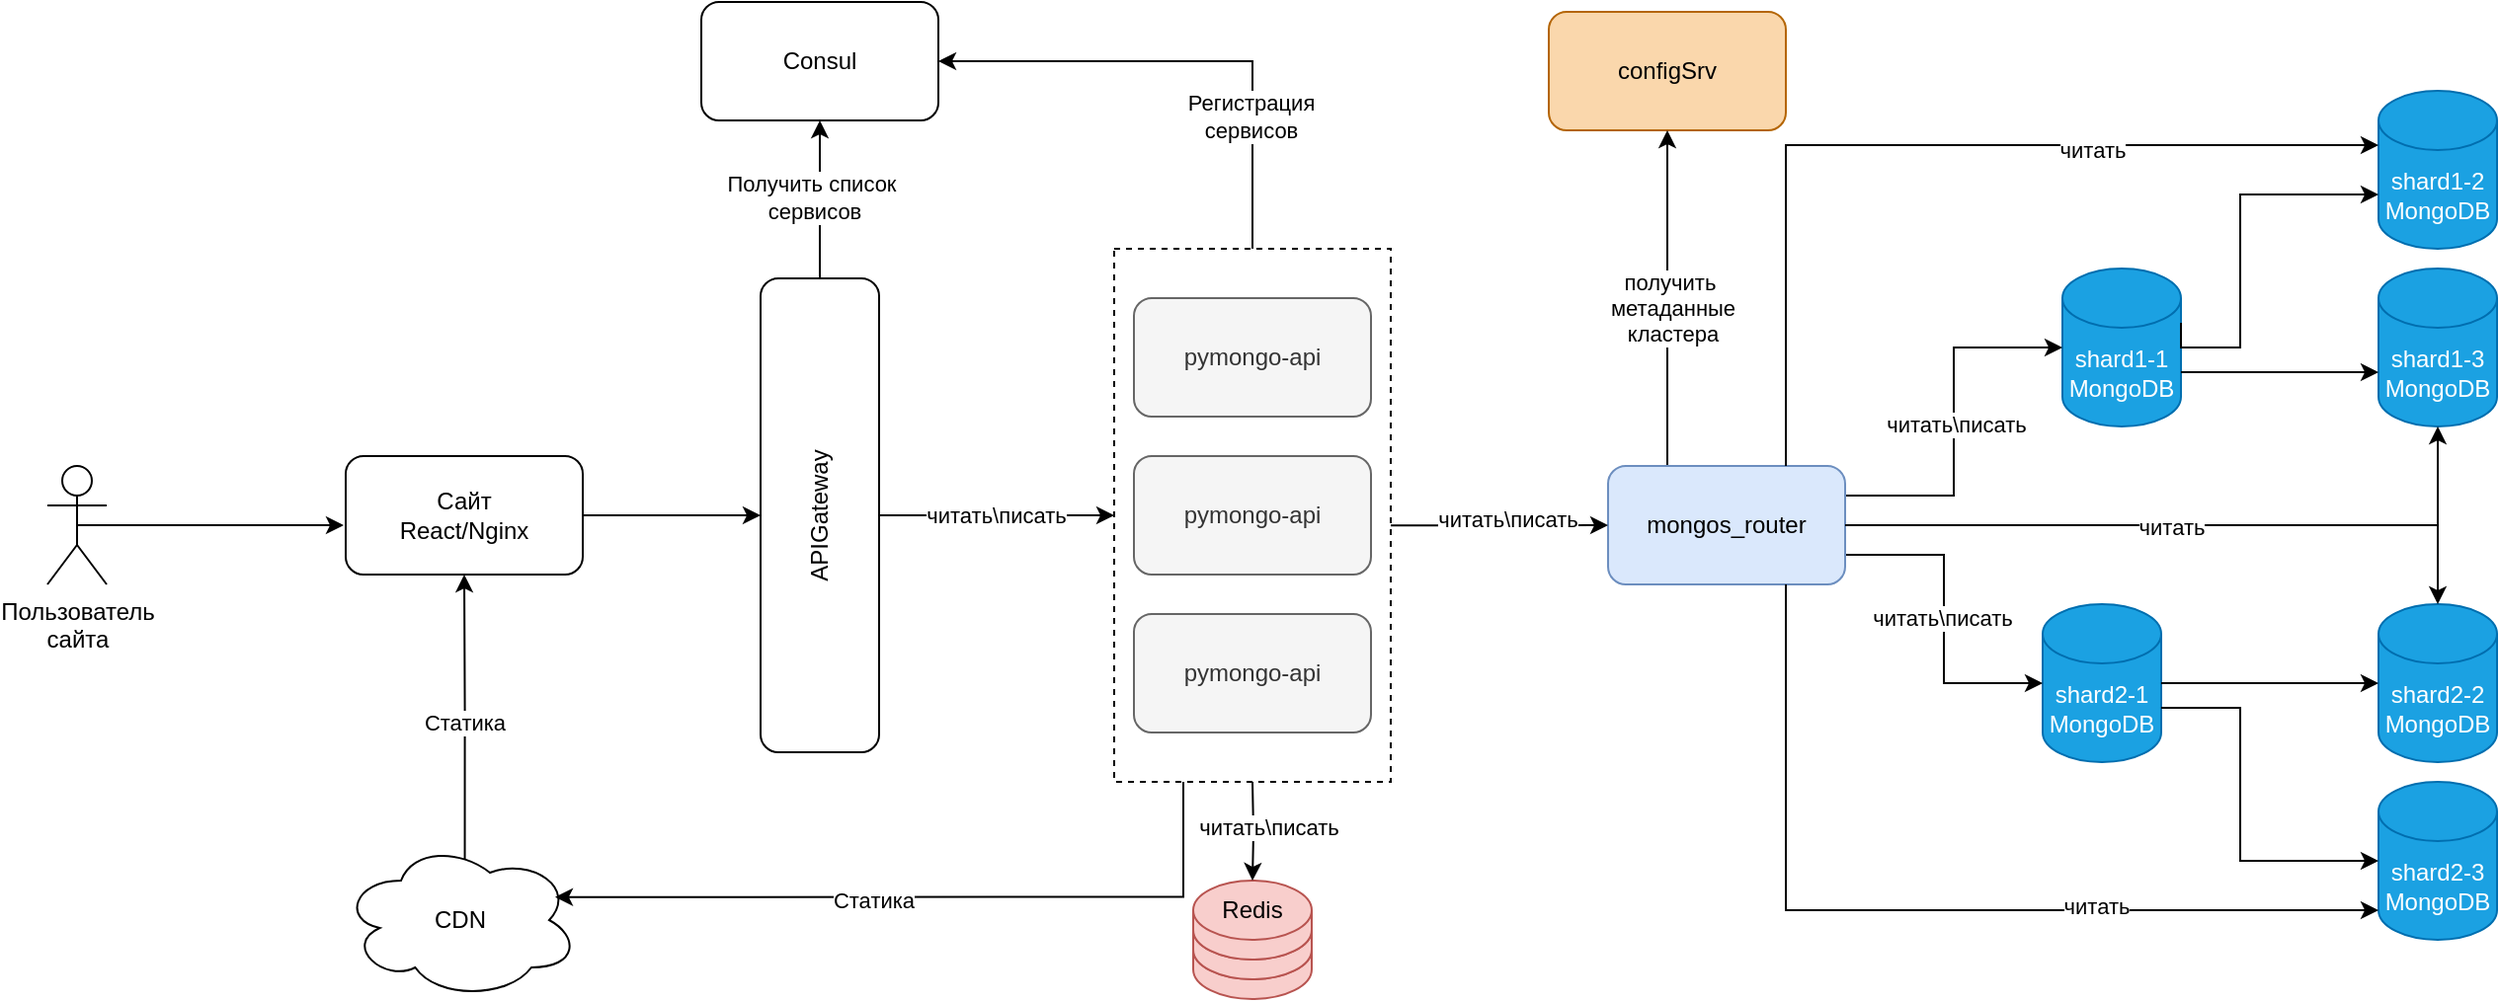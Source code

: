 <mxfile version="24.8.0">
  <diagram id="52L_rZvxFlOp59rLK77j" name="s2">
    <mxGraphModel grid="1" page="1" gridSize="10" guides="1" tooltips="1" connect="1" arrows="1" fold="1" pageScale="1" pageWidth="827" pageHeight="1169" math="0" shadow="0">
      <root>
        <mxCell id="0" />
        <mxCell id="1" parent="0" />
        <mxCell id="Jb3_HUNAVGbtiwqI6eHV-1" value="" style="shape=cylinder3;whiteSpace=wrap;html=1;boundedLbl=1;backgroundOutline=1;size=15;fillColor=#f8cecc;strokeColor=#b85450;" vertex="1" parent="1">
          <mxGeometry x="70" y="800" width="60" height="40" as="geometry" />
        </mxCell>
        <mxCell id="Jb3_HUNAVGbtiwqI6eHV-2" value="" style="shape=cylinder3;whiteSpace=wrap;html=1;boundedLbl=1;backgroundOutline=1;size=15;fillColor=#f8cecc;strokeColor=#b85450;" vertex="1" parent="1">
          <mxGeometry x="70" y="790" width="60" height="40" as="geometry" />
        </mxCell>
        <mxCell id="Jb3_HUNAVGbtiwqI6eHV-3" value="" style="shape=cylinder3;whiteSpace=wrap;html=1;boundedLbl=1;backgroundOutline=1;size=15;fillColor=#f8cecc;strokeColor=#b85450;" vertex="1" parent="1">
          <mxGeometry x="70" y="780" width="60" height="40" as="geometry" />
        </mxCell>
        <mxCell id="Jb3_HUNAVGbtiwqI6eHV-4" value="Redis" style="text;html=1;align=center;verticalAlign=middle;whiteSpace=wrap;rounded=0;fillColor=none;strokeColor=none;" vertex="1" parent="1">
          <mxGeometry x="75" y="785" width="50" height="20" as="geometry" />
        </mxCell>
        <mxCell id="Jb3_HUNAVGbtiwqI6eHV-5" value="&lt;div&gt;shard1-1&lt;div&gt;MongoDB&lt;/div&gt;&lt;/div&gt;" style="shape=cylinder3;whiteSpace=wrap;html=1;boundedLbl=1;backgroundOutline=1;size=15;fillColor=#1ba1e2;fontColor=#ffffff;strokeColor=#006EAF;" vertex="1" parent="1">
          <mxGeometry x="510" y="470" width="60" height="80" as="geometry" />
        </mxCell>
        <mxCell id="Jb3_HUNAVGbtiwqI6eHV-6" value="pymongo-api" style="rounded=1;whiteSpace=wrap;html=1;fillColor=#f5f5f5;fontColor=#333333;strokeColor=#666666;" vertex="1" parent="1">
          <mxGeometry x="40" y="565" width="120" height="60" as="geometry" />
        </mxCell>
        <mxCell id="Jb3_HUNAVGbtiwqI6eHV-7" style="edgeStyle=orthogonalEdgeStyle;rounded=0;orthogonalLoop=1;jettySize=auto;html=1;entryX=0;entryY=0.5;entryDx=0;entryDy=0;entryPerimeter=0;exitX=1;exitY=0.25;exitDx=0;exitDy=0;" edge="1" parent="1" source="Jb3_HUNAVGbtiwqI6eHV-14" target="Jb3_HUNAVGbtiwqI6eHV-5">
          <mxGeometry relative="1" as="geometry">
            <mxPoint x="420" y="600" as="sourcePoint" />
          </mxGeometry>
        </mxCell>
        <mxCell id="Jb3_HUNAVGbtiwqI6eHV-8" value="читать\писать" style="edgeLabel;html=1;align=center;verticalAlign=middle;resizable=0;points=[];" connectable="0" vertex="1" parent="Jb3_HUNAVGbtiwqI6eHV-7">
          <mxGeometry x="-0.016" y="-1" relative="1" as="geometry">
            <mxPoint as="offset" />
          </mxGeometry>
        </mxCell>
        <mxCell id="Jb3_HUNAVGbtiwqI6eHV-9" value="shard2-1&lt;div&gt;MongoDB&lt;/div&gt;" style="shape=cylinder3;whiteSpace=wrap;html=1;boundedLbl=1;backgroundOutline=1;size=15;fillColor=#1ba1e2;fontColor=#ffffff;strokeColor=#006EAF;" vertex="1" parent="1">
          <mxGeometry x="500" y="640" width="60" height="80" as="geometry" />
        </mxCell>
        <mxCell id="Jb3_HUNAVGbtiwqI6eHV-10" style="edgeStyle=orthogonalEdgeStyle;rounded=0;orthogonalLoop=1;jettySize=auto;html=1;entryX=0;entryY=0.5;entryDx=0;entryDy=0;entryPerimeter=0;exitX=1;exitY=0.75;exitDx=0;exitDy=0;" edge="1" parent="1" source="Jb3_HUNAVGbtiwqI6eHV-14" target="Jb3_HUNAVGbtiwqI6eHV-9">
          <mxGeometry relative="1" as="geometry">
            <mxPoint x="430" y="620" as="sourcePoint" />
            <mxPoint x="390" y="660" as="targetPoint" />
          </mxGeometry>
        </mxCell>
        <mxCell id="Jb3_HUNAVGbtiwqI6eHV-11" value="читать\писать" style="edgeLabel;html=1;align=center;verticalAlign=middle;resizable=0;points=[];" connectable="0" vertex="1" parent="Jb3_HUNAVGbtiwqI6eHV-10">
          <mxGeometry x="-0.006" y="-1" relative="1" as="geometry">
            <mxPoint as="offset" />
          </mxGeometry>
        </mxCell>
        <mxCell id="Jb3_HUNAVGbtiwqI6eHV-12" value="&lt;span style=&quot;color: rgb(0, 0, 0);&quot;&gt;configSrv&lt;/span&gt;" style="rounded=1;whiteSpace=wrap;html=1;fillColor=#fad7ac;strokeColor=#b46504;" vertex="1" parent="1">
          <mxGeometry x="250" y="340" width="120" height="60" as="geometry" />
        </mxCell>
        <mxCell id="Jb3_HUNAVGbtiwqI6eHV-13" style="edgeStyle=orthogonalEdgeStyle;rounded=0;orthogonalLoop=1;jettySize=auto;html=1;entryX=0.5;entryY=1;entryDx=0;entryDy=0;exitX=0.25;exitY=0;exitDx=0;exitDy=0;" edge="1" parent="1" source="Jb3_HUNAVGbtiwqI6eHV-14" target="Jb3_HUNAVGbtiwqI6eHV-12">
          <mxGeometry relative="1" as="geometry" />
        </mxCell>
        <mxCell id="XtgPkREvRebu3B4Nr5Vh-1" value="получить&lt;div&gt;&amp;nbsp;метаданные&lt;/div&gt;&lt;div&gt;&amp;nbsp;кластера&lt;/div&gt;" style="edgeLabel;html=1;align=center;verticalAlign=middle;resizable=0;points=[];" connectable="0" vertex="1" parent="Jb3_HUNAVGbtiwqI6eHV-13">
          <mxGeometry x="-0.059" y="-1" relative="1" as="geometry">
            <mxPoint as="offset" />
          </mxGeometry>
        </mxCell>
        <mxCell id="Jb3_HUNAVGbtiwqI6eHV-14" value="mongos_router" style="rounded=1;whiteSpace=wrap;html=1;fillColor=#dae8fc;strokeColor=#6c8ebf;" vertex="1" parent="1">
          <mxGeometry x="280" y="570" width="120" height="60" as="geometry" />
        </mxCell>
        <mxCell id="Jb3_HUNAVGbtiwqI6eHV-15" value="&lt;div&gt;shard1-3&lt;div&gt;MongoDB&lt;/div&gt;&lt;/div&gt;" style="shape=cylinder3;whiteSpace=wrap;html=1;boundedLbl=1;backgroundOutline=1;size=15;fillColor=#1ba1e2;fontColor=#ffffff;strokeColor=#006EAF;" vertex="1" parent="1">
          <mxGeometry x="670" y="470" width="60" height="80" as="geometry" />
        </mxCell>
        <mxCell id="Jb3_HUNAVGbtiwqI6eHV-16" value="&lt;div&gt;shard1-2&lt;div&gt;MongoDB&lt;/div&gt;&lt;/div&gt;" style="shape=cylinder3;whiteSpace=wrap;html=1;boundedLbl=1;backgroundOutline=1;size=15;fillColor=#1ba1e2;fontColor=#ffffff;strokeColor=#006EAF;" vertex="1" parent="1">
          <mxGeometry x="670" y="380" width="60" height="80" as="geometry" />
        </mxCell>
        <mxCell id="Jb3_HUNAVGbtiwqI6eHV-17" style="edgeStyle=orthogonalEdgeStyle;rounded=0;orthogonalLoop=1;jettySize=auto;html=1;exitX=1;exitY=0;exitDx=0;exitDy=52.5;exitPerimeter=0;entryX=0;entryY=0;entryDx=0;entryDy=52.5;entryPerimeter=0;" edge="1" parent="1" source="Jb3_HUNAVGbtiwqI6eHV-5" target="Jb3_HUNAVGbtiwqI6eHV-15">
          <mxGeometry relative="1" as="geometry" />
        </mxCell>
        <mxCell id="Jb3_HUNAVGbtiwqI6eHV-18" style="edgeStyle=orthogonalEdgeStyle;rounded=0;orthogonalLoop=1;jettySize=auto;html=1;exitX=1;exitY=0;exitDx=0;exitDy=27.5;exitPerimeter=0;entryX=0;entryY=0;entryDx=0;entryDy=52.5;entryPerimeter=0;" edge="1" parent="1" source="Jb3_HUNAVGbtiwqI6eHV-5" target="Jb3_HUNAVGbtiwqI6eHV-16">
          <mxGeometry relative="1" as="geometry">
            <Array as="points">
              <mxPoint x="570" y="510" />
              <mxPoint x="600" y="510" />
              <mxPoint x="600" y="433" />
            </Array>
          </mxGeometry>
        </mxCell>
        <mxCell id="Jb3_HUNAVGbtiwqI6eHV-19" value="shard2-3&lt;div&gt;MongoDB&lt;/div&gt;" style="shape=cylinder3;whiteSpace=wrap;html=1;boundedLbl=1;backgroundOutline=1;size=15;fillColor=#1ba1e2;fontColor=#ffffff;strokeColor=#006EAF;" vertex="1" parent="1">
          <mxGeometry x="670" y="730" width="60" height="80" as="geometry" />
        </mxCell>
        <mxCell id="Jb3_HUNAVGbtiwqI6eHV-20" value="shard2-2&lt;div&gt;MongoDB&lt;/div&gt;" style="shape=cylinder3;whiteSpace=wrap;html=1;boundedLbl=1;backgroundOutline=1;size=15;fillColor=#1ba1e2;fontColor=#ffffff;strokeColor=#006EAF;" vertex="1" parent="1">
          <mxGeometry x="670" y="640" width="60" height="80" as="geometry" />
        </mxCell>
        <mxCell id="Jb3_HUNAVGbtiwqI6eHV-21" style="edgeStyle=orthogonalEdgeStyle;rounded=0;orthogonalLoop=1;jettySize=auto;html=1;exitX=1;exitY=0.5;exitDx=0;exitDy=0;exitPerimeter=0;entryX=0;entryY=0.5;entryDx=0;entryDy=0;entryPerimeter=0;" edge="1" parent="1" source="Jb3_HUNAVGbtiwqI6eHV-9" target="Jb3_HUNAVGbtiwqI6eHV-20">
          <mxGeometry relative="1" as="geometry" />
        </mxCell>
        <mxCell id="Jb3_HUNAVGbtiwqI6eHV-22" style="edgeStyle=orthogonalEdgeStyle;rounded=0;orthogonalLoop=1;jettySize=auto;html=1;exitX=1;exitY=0;exitDx=0;exitDy=52.5;exitPerimeter=0;entryX=0;entryY=0.5;entryDx=0;entryDy=0;entryPerimeter=0;" edge="1" parent="1" source="Jb3_HUNAVGbtiwqI6eHV-9" target="Jb3_HUNAVGbtiwqI6eHV-19">
          <mxGeometry relative="1" as="geometry">
            <Array as="points">
              <mxPoint x="600" y="693" />
              <mxPoint x="600" y="770" />
            </Array>
          </mxGeometry>
        </mxCell>
        <mxCell id="Jb3_HUNAVGbtiwqI6eHV-23" style="edgeStyle=orthogonalEdgeStyle;rounded=0;orthogonalLoop=1;jettySize=auto;html=1;exitX=1;exitY=0.5;exitDx=0;exitDy=0;entryX=0.5;entryY=0;entryDx=0;entryDy=0;entryPerimeter=0;" edge="1" parent="1" source="Jb3_HUNAVGbtiwqI6eHV-14" target="Jb3_HUNAVGbtiwqI6eHV-20">
          <mxGeometry relative="1" as="geometry" />
        </mxCell>
        <mxCell id="Jb3_HUNAVGbtiwqI6eHV-24" style="edgeStyle=orthogonalEdgeStyle;rounded=0;orthogonalLoop=1;jettySize=auto;html=1;exitX=1;exitY=0.5;exitDx=0;exitDy=0;entryX=0.5;entryY=1;entryDx=0;entryDy=0;entryPerimeter=0;" edge="1" parent="1" source="Jb3_HUNAVGbtiwqI6eHV-14" target="Jb3_HUNAVGbtiwqI6eHV-15">
          <mxGeometry relative="1" as="geometry" />
        </mxCell>
        <mxCell id="Jb3_HUNAVGbtiwqI6eHV-25" value="читать" style="edgeLabel;html=1;align=center;verticalAlign=middle;resizable=0;points=[];" connectable="0" vertex="1" parent="Jb3_HUNAVGbtiwqI6eHV-24">
          <mxGeometry x="-0.061" y="-1" relative="1" as="geometry">
            <mxPoint as="offset" />
          </mxGeometry>
        </mxCell>
        <mxCell id="Jb3_HUNAVGbtiwqI6eHV-26" style="edgeStyle=orthogonalEdgeStyle;rounded=0;orthogonalLoop=1;jettySize=auto;html=1;exitX=0.75;exitY=1;exitDx=0;exitDy=0;entryX=0;entryY=1;entryDx=0;entryDy=-15;entryPerimeter=0;" edge="1" parent="1" source="Jb3_HUNAVGbtiwqI6eHV-14" target="Jb3_HUNAVGbtiwqI6eHV-19">
          <mxGeometry relative="1" as="geometry" />
        </mxCell>
        <mxCell id="Jb3_HUNAVGbtiwqI6eHV-27" value="читать" style="edgeLabel;html=1;align=center;verticalAlign=middle;resizable=0;points=[];" connectable="0" vertex="1" parent="Jb3_HUNAVGbtiwqI6eHV-26">
          <mxGeometry x="0.386" y="2" relative="1" as="geometry">
            <mxPoint as="offset" />
          </mxGeometry>
        </mxCell>
        <mxCell id="Jb3_HUNAVGbtiwqI6eHV-28" style="edgeStyle=orthogonalEdgeStyle;rounded=0;orthogonalLoop=1;jettySize=auto;html=1;exitX=0.75;exitY=0;exitDx=0;exitDy=0;entryX=0;entryY=0;entryDx=0;entryDy=27.5;entryPerimeter=0;" edge="1" parent="1" source="Jb3_HUNAVGbtiwqI6eHV-14" target="Jb3_HUNAVGbtiwqI6eHV-16">
          <mxGeometry relative="1" as="geometry" />
        </mxCell>
        <mxCell id="Jb3_HUNAVGbtiwqI6eHV-29" value="читать" style="edgeLabel;html=1;align=center;verticalAlign=middle;resizable=0;points=[];" connectable="0" vertex="1" parent="Jb3_HUNAVGbtiwqI6eHV-28">
          <mxGeometry x="0.374" y="-1" relative="1" as="geometry">
            <mxPoint y="1" as="offset" />
          </mxGeometry>
        </mxCell>
        <mxCell id="Jb3_HUNAVGbtiwqI6eHV-30" style="edgeStyle=orthogonalEdgeStyle;rounded=0;orthogonalLoop=1;jettySize=auto;html=1;exitX=0.25;exitY=1;exitDx=0;exitDy=0;entryX=0.5;entryY=0;entryDx=0;entryDy=0;entryPerimeter=0;" edge="1" parent="1" target="Jb3_HUNAVGbtiwqI6eHV-3">
          <mxGeometry relative="1" as="geometry">
            <mxPoint x="100" y="730" as="sourcePoint" />
          </mxGeometry>
        </mxCell>
        <mxCell id="QaiS5VQ8D7jgv6kDHF_8-4" value="Text" style="edgeLabel;html=1;align=center;verticalAlign=middle;resizable=0;points=[];" connectable="0" vertex="1" parent="Jb3_HUNAVGbtiwqI6eHV-30">
          <mxGeometry x="-0.089" relative="1" as="geometry">
            <mxPoint as="offset" />
          </mxGeometry>
        </mxCell>
        <mxCell id="QaiS5VQ8D7jgv6kDHF_8-5" value="читать\писать" style="edgeLabel;html=1;align=center;verticalAlign=middle;resizable=0;points=[];" connectable="0" vertex="1" parent="Jb3_HUNAVGbtiwqI6eHV-30">
          <mxGeometry x="-0.083" y="7" relative="1" as="geometry">
            <mxPoint as="offset" />
          </mxGeometry>
        </mxCell>
        <mxCell id="Jb3_HUNAVGbtiwqI6eHV-31" style="edgeStyle=orthogonalEdgeStyle;rounded=0;orthogonalLoop=1;jettySize=auto;html=1;exitX=1;exitY=0.5;exitDx=0;exitDy=0;entryX=0.25;entryY=1;entryDx=0;entryDy=0;" edge="1" parent="1" source="Jb3_HUNAVGbtiwqI6eHV-35">
          <mxGeometry relative="1" as="geometry">
            <mxPoint x="-119" y="395" as="targetPoint" />
          </mxGeometry>
        </mxCell>
        <mxCell id="Jb3_HUNAVGbtiwqI6eHV-32" value="Получить список&amp;nbsp;&lt;div&gt;сервисов&lt;/div&gt;" style="edgeLabel;html=1;align=center;verticalAlign=middle;resizable=0;points=[];" connectable="0" vertex="1" parent="Jb3_HUNAVGbtiwqI6eHV-31">
          <mxGeometry x="0.025" y="4" relative="1" as="geometry">
            <mxPoint as="offset" />
          </mxGeometry>
        </mxCell>
        <mxCell id="Jb3_HUNAVGbtiwqI6eHV-33" style="edgeStyle=orthogonalEdgeStyle;rounded=0;orthogonalLoop=1;jettySize=auto;html=1;exitX=0.5;exitY=1;exitDx=0;exitDy=0;entryX=0;entryY=0.5;entryDx=0;entryDy=0;" edge="1" parent="1" source="Jb3_HUNAVGbtiwqI6eHV-35" target="Jb3_HUNAVGbtiwqI6eHV-43">
          <mxGeometry relative="1" as="geometry">
            <mxPoint x="11" y="595" as="targetPoint" />
          </mxGeometry>
        </mxCell>
        <mxCell id="Jb3_HUNAVGbtiwqI6eHV-34" value="читать\писать" style="edgeLabel;html=1;align=center;verticalAlign=middle;resizable=0;points=[];" connectable="0" vertex="1" parent="Jb3_HUNAVGbtiwqI6eHV-33">
          <mxGeometry x="-0.019" relative="1" as="geometry">
            <mxPoint as="offset" />
          </mxGeometry>
        </mxCell>
        <mxCell id="Jb3_HUNAVGbtiwqI6eHV-35" value="APIGateway" style="rounded=1;whiteSpace=wrap;html=1;rotation=-90;" vertex="1" parent="1">
          <mxGeometry x="-239" y="565" width="240" height="60" as="geometry" />
        </mxCell>
        <mxCell id="Jb3_HUNAVGbtiwqI6eHV-36" value="pymongo-api" style="rounded=1;whiteSpace=wrap;html=1;fillColor=#f5f5f5;fontColor=#333333;strokeColor=#666666;" vertex="1" parent="1">
          <mxGeometry x="40" y="485" width="120" height="60" as="geometry" />
        </mxCell>
        <mxCell id="Jb3_HUNAVGbtiwqI6eHV-37" value="pymongo-api" style="rounded=1;whiteSpace=wrap;html=1;fillColor=#f5f5f5;fontColor=#333333;strokeColor=#666666;" vertex="1" parent="1">
          <mxGeometry x="40" y="645" width="120" height="60" as="geometry" />
        </mxCell>
        <mxCell id="Jb3_HUNAVGbtiwqI6eHV-38" value="&lt;span style=&quot;color: rgb(0, 0, 0);&quot;&gt;Consul&lt;/span&gt;" style="rounded=1;whiteSpace=wrap;html=1;" vertex="1" parent="1">
          <mxGeometry x="-179" y="335" width="120" height="60" as="geometry" />
        </mxCell>
        <mxCell id="Jb3_HUNAVGbtiwqI6eHV-39" style="edgeStyle=orthogonalEdgeStyle;rounded=0;orthogonalLoop=1;jettySize=auto;html=1;exitX=0.5;exitY=0;exitDx=0;exitDy=0;entryX=1;entryY=0.5;entryDx=0;entryDy=0;" edge="1" parent="1" source="Jb3_HUNAVGbtiwqI6eHV-43" target="Jb3_HUNAVGbtiwqI6eHV-38">
          <mxGeometry relative="1" as="geometry" />
        </mxCell>
        <mxCell id="Jb3_HUNAVGbtiwqI6eHV-40" value="Регистрация&lt;div&gt;сервисов&lt;/div&gt;" style="edgeLabel;html=1;align=center;verticalAlign=middle;resizable=0;points=[];" connectable="0" vertex="1" parent="Jb3_HUNAVGbtiwqI6eHV-39">
          <mxGeometry x="-0.474" y="1" relative="1" as="geometry">
            <mxPoint as="offset" />
          </mxGeometry>
        </mxCell>
        <mxCell id="Jb3_HUNAVGbtiwqI6eHV-41" style="edgeStyle=orthogonalEdgeStyle;rounded=0;orthogonalLoop=1;jettySize=auto;html=1;exitX=1;exitY=0.519;exitDx=0;exitDy=0;exitPerimeter=0;" edge="1" parent="1" source="Jb3_HUNAVGbtiwqI6eHV-43" target="Jb3_HUNAVGbtiwqI6eHV-14">
          <mxGeometry relative="1" as="geometry" />
        </mxCell>
        <mxCell id="Jb3_HUNAVGbtiwqI6eHV-42" value="читать\писать" style="edgeLabel;html=1;align=center;verticalAlign=middle;resizable=0;points=[];" connectable="0" vertex="1" parent="Jb3_HUNAVGbtiwqI6eHV-41">
          <mxGeometry x="0.061" y="3" relative="1" as="geometry">
            <mxPoint as="offset" />
          </mxGeometry>
        </mxCell>
        <mxCell id="Jb3_HUNAVGbtiwqI6eHV-43" value="" style="rounded=0;whiteSpace=wrap;html=1;dashed=1;fillColor=none;" vertex="1" parent="1">
          <mxGeometry x="30" y="460" width="140" height="270" as="geometry" />
        </mxCell>
        <mxCell id="QaiS5VQ8D7jgv6kDHF_8-1" value="CDN" style="ellipse;shape=cloud;whiteSpace=wrap;html=1;" vertex="1" parent="1">
          <mxGeometry x="-361" y="760" width="120" height="80" as="geometry" />
        </mxCell>
        <mxCell id="QaiS5VQ8D7jgv6kDHF_8-3" style="edgeStyle=orthogonalEdgeStyle;rounded=0;orthogonalLoop=1;jettySize=auto;html=1;exitX=1;exitY=0.5;exitDx=0;exitDy=0;entryX=0.5;entryY=0;entryDx=0;entryDy=0;" edge="1" parent="1" source="QaiS5VQ8D7jgv6kDHF_8-2" target="Jb3_HUNAVGbtiwqI6eHV-35">
          <mxGeometry relative="1" as="geometry" />
        </mxCell>
        <mxCell id="QaiS5VQ8D7jgv6kDHF_8-2" value="Сайт&lt;div&gt;React/Nginx&lt;/div&gt;" style="rounded=1;whiteSpace=wrap;html=1;" vertex="1" parent="1">
          <mxGeometry x="-359" y="565" width="120" height="60" as="geometry" />
        </mxCell>
        <mxCell id="QaiS5VQ8D7jgv6kDHF_8-6" style="edgeStyle=orthogonalEdgeStyle;rounded=0;orthogonalLoop=1;jettySize=auto;html=1;exitX=0.519;exitY=0.113;exitDx=0;exitDy=0;entryX=0.5;entryY=1;entryDx=0;entryDy=0;exitPerimeter=0;" edge="1" parent="1" source="QaiS5VQ8D7jgv6kDHF_8-1" target="QaiS5VQ8D7jgv6kDHF_8-2">
          <mxGeometry relative="1" as="geometry" />
        </mxCell>
        <mxCell id="QaiS5VQ8D7jgv6kDHF_8-8" value="Статика" style="edgeLabel;html=1;align=center;verticalAlign=middle;resizable=0;points=[];" connectable="0" vertex="1" parent="QaiS5VQ8D7jgv6kDHF_8-6">
          <mxGeometry x="-0.099" y="1" relative="1" as="geometry">
            <mxPoint y="-4" as="offset" />
          </mxGeometry>
        </mxCell>
        <mxCell id="QaiS5VQ8D7jgv6kDHF_8-7" style="edgeStyle=orthogonalEdgeStyle;rounded=0;orthogonalLoop=1;jettySize=auto;html=1;exitX=0.25;exitY=1;exitDx=0;exitDy=0;entryX=0.9;entryY=0.354;entryDx=0;entryDy=0;entryPerimeter=0;" edge="1" parent="1" source="Jb3_HUNAVGbtiwqI6eHV-43" target="QaiS5VQ8D7jgv6kDHF_8-1">
          <mxGeometry relative="1" as="geometry">
            <Array as="points">
              <mxPoint x="65" y="788" />
            </Array>
          </mxGeometry>
        </mxCell>
        <mxCell id="QaiS5VQ8D7jgv6kDHF_8-9" value="Статика" style="edgeLabel;html=1;align=center;verticalAlign=middle;resizable=0;points=[];" connectable="0" vertex="1" parent="QaiS5VQ8D7jgv6kDHF_8-7">
          <mxGeometry x="0.146" y="1" relative="1" as="geometry">
            <mxPoint as="offset" />
          </mxGeometry>
        </mxCell>
        <mxCell id="QaiS5VQ8D7jgv6kDHF_8-11" style="edgeStyle=orthogonalEdgeStyle;rounded=0;orthogonalLoop=1;jettySize=auto;html=1;exitX=0.5;exitY=0.5;exitDx=0;exitDy=0;exitPerimeter=0;" edge="1" parent="1" source="QaiS5VQ8D7jgv6kDHF_8-10">
          <mxGeometry relative="1" as="geometry">
            <mxPoint x="-360" y="600" as="targetPoint" />
          </mxGeometry>
        </mxCell>
        <mxCell id="QaiS5VQ8D7jgv6kDHF_8-10" value="Пользователь&lt;div&gt;сайта&lt;/div&gt;" style="shape=umlActor;verticalLabelPosition=bottom;verticalAlign=top;html=1;outlineConnect=0;" vertex="1" parent="1">
          <mxGeometry x="-510" y="570" width="30" height="60" as="geometry" />
        </mxCell>
      </root>
    </mxGraphModel>
  </diagram>
</mxfile>
